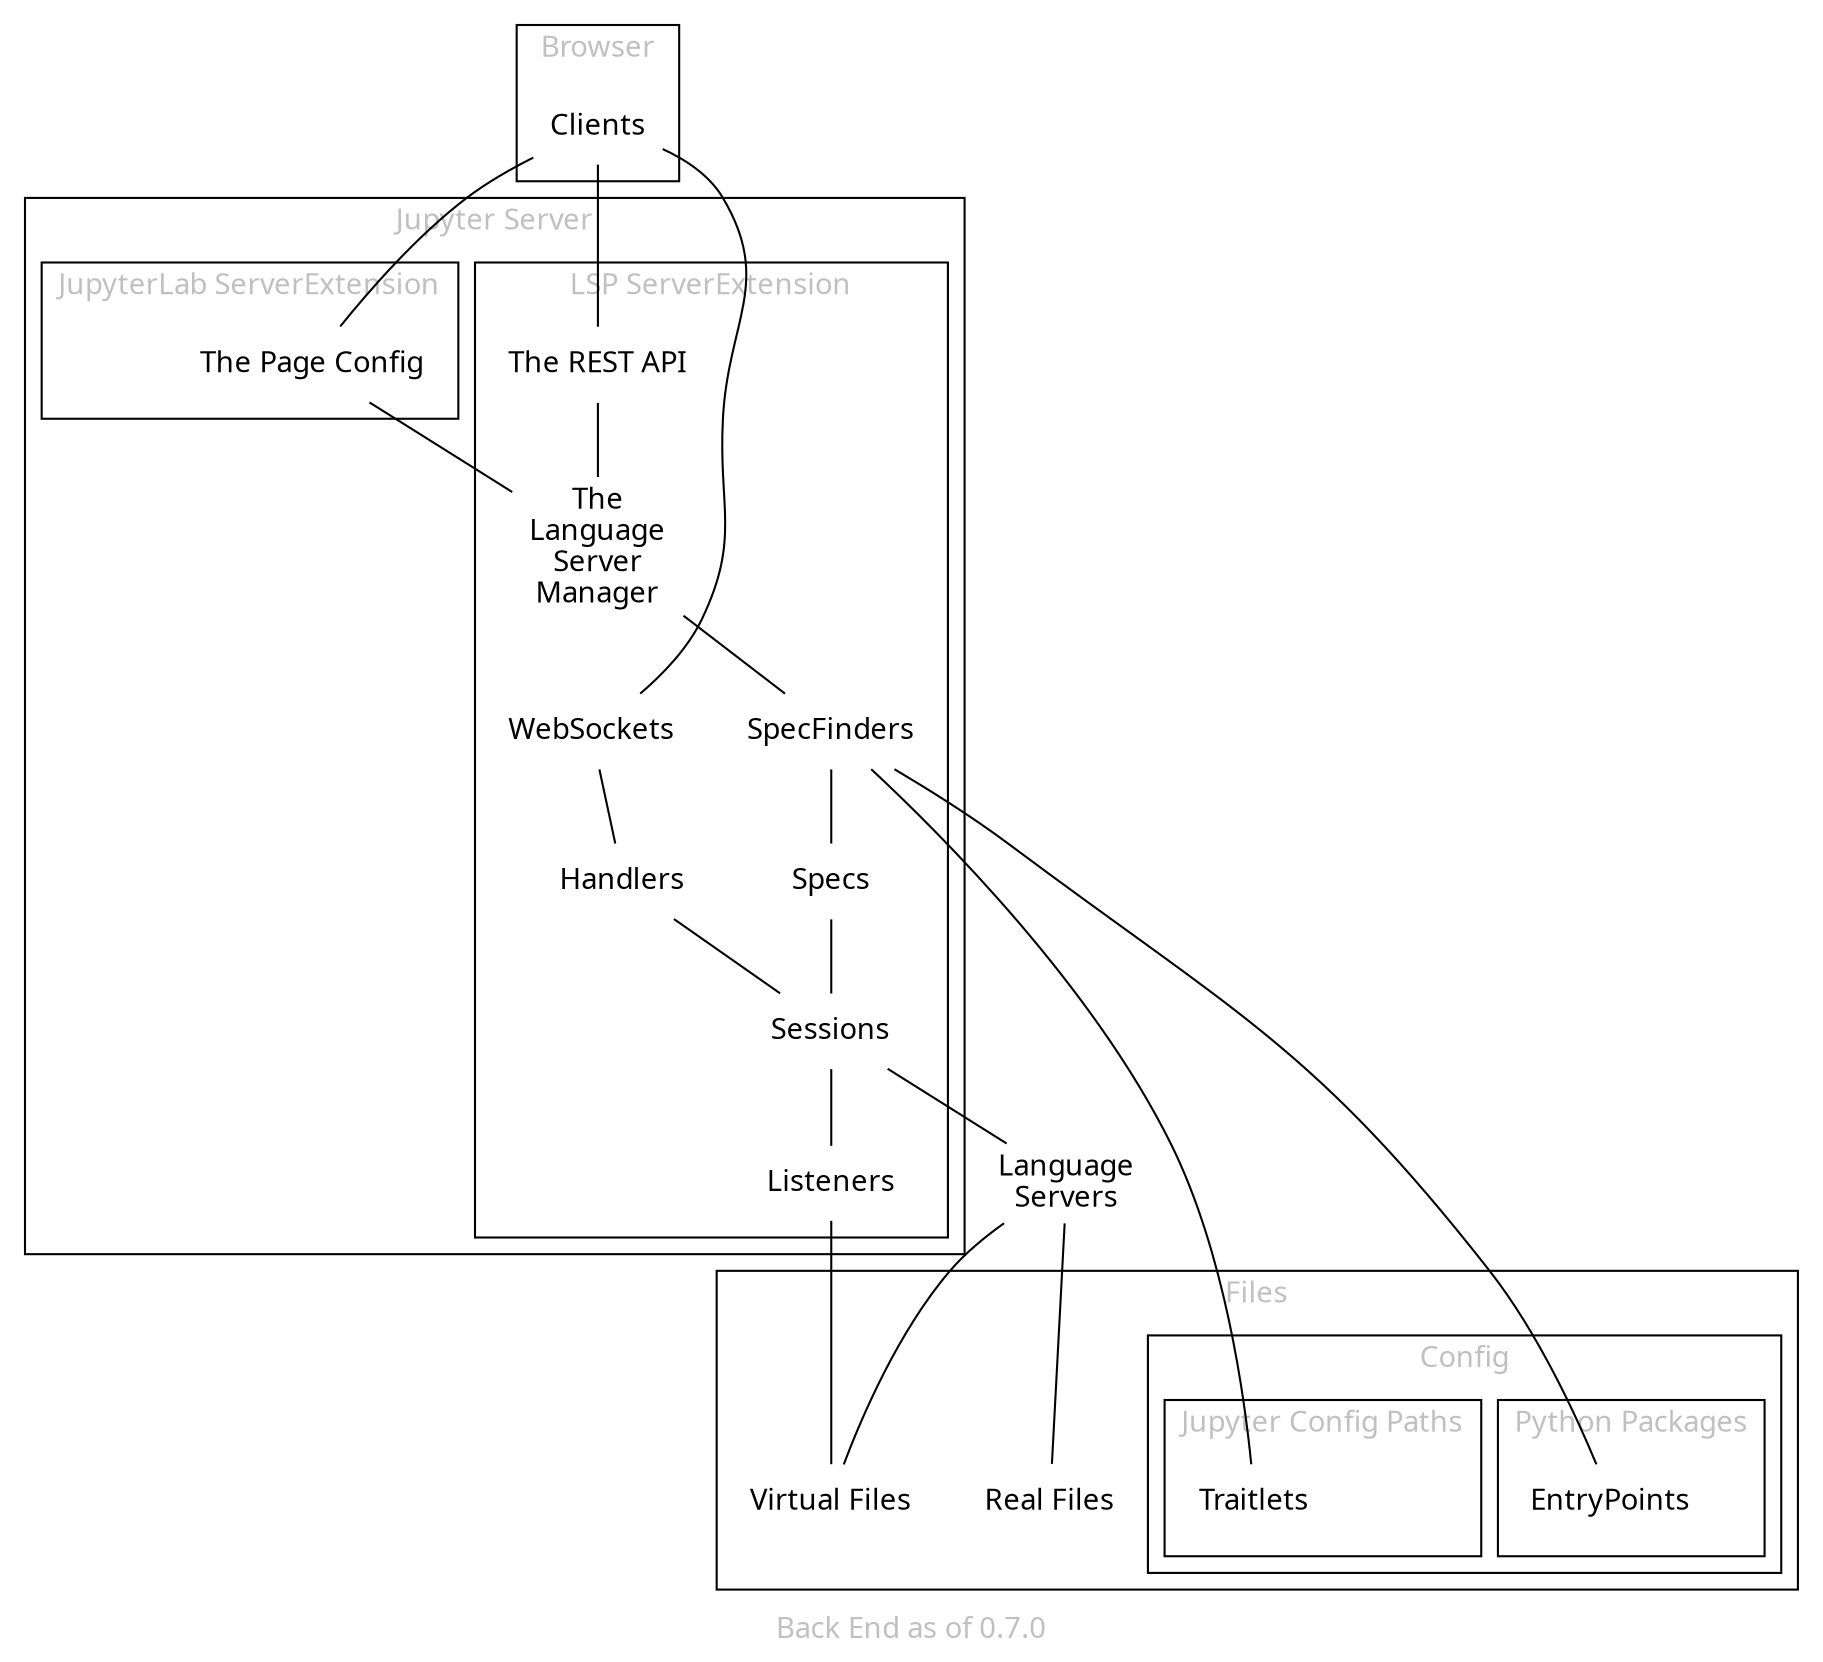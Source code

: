 graph backend {
    label="Back End as of 0.7.0"
    fontname="sans-serif"
    node[shape=none fontname="sans-serif"]
    edge[fontname="sans-serif"]
    graph[fontcolor=grey]
    subgraph cluster_browser {
        label=Browser
        Clients
    }
    subgraph cluster_notebook { label="Jupyter Server"
        subgraph cluster_lsp { label="LSP ServerExtension"
            Sessions
            Manager[label="The\nLanguage\nServer\nManager"]
            Handlers
            WebSockets
            SpecFinders
            Specs
            Listeners
            RestAPI[label="The REST API"]
        }
        subgraph cluster_lab_ext { label="JupyterLab ServerExtension"
            PageConfig[label="The Page Config"]
        }
    }
    
    subgraph cluster_files { label="Files"
        RealFiles[label="Real Files"]
        VirtualFiles[label="Virtual Files"]
        subgraph cluster_config { label="Config"
            subgraph cluster_jupyter_cfg { label="Jupyter Config Paths"
                Traitlets
            }
            subgraph cluster_python_pkgs { label="Python Packages"
                EntryPoints
            }
        }
    }

    LanguageServers[label="Language\nServers"]
    Clients -- {RestAPI PageConfig} -- Manager
    Clients -- WebSockets -- Handlers -- Sessions -- LanguageServers
    {Manager Traitlets EntryPoints} -- SpecFinders -- Specs
    Specs -- Sessions
    Sessions -- Listeners -- VirtualFiles
    LanguageServers -- {RealFiles VirtualFiles}
}